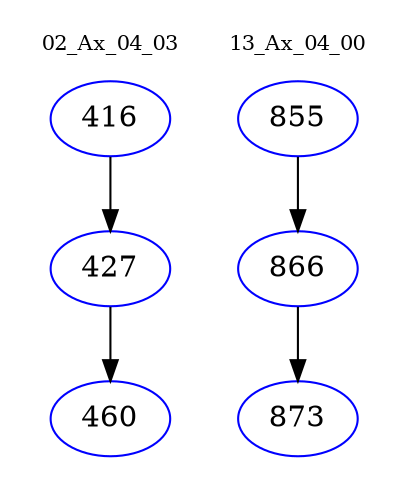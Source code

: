 digraph{
subgraph cluster_0 {
color = white
label = "02_Ax_04_03";
fontsize=10;
T0_416 [label="416", color="blue"]
T0_416 -> T0_427 [color="black"]
T0_427 [label="427", color="blue"]
T0_427 -> T0_460 [color="black"]
T0_460 [label="460", color="blue"]
}
subgraph cluster_1 {
color = white
label = "13_Ax_04_00";
fontsize=10;
T1_855 [label="855", color="blue"]
T1_855 -> T1_866 [color="black"]
T1_866 [label="866", color="blue"]
T1_866 -> T1_873 [color="black"]
T1_873 [label="873", color="blue"]
}
}
